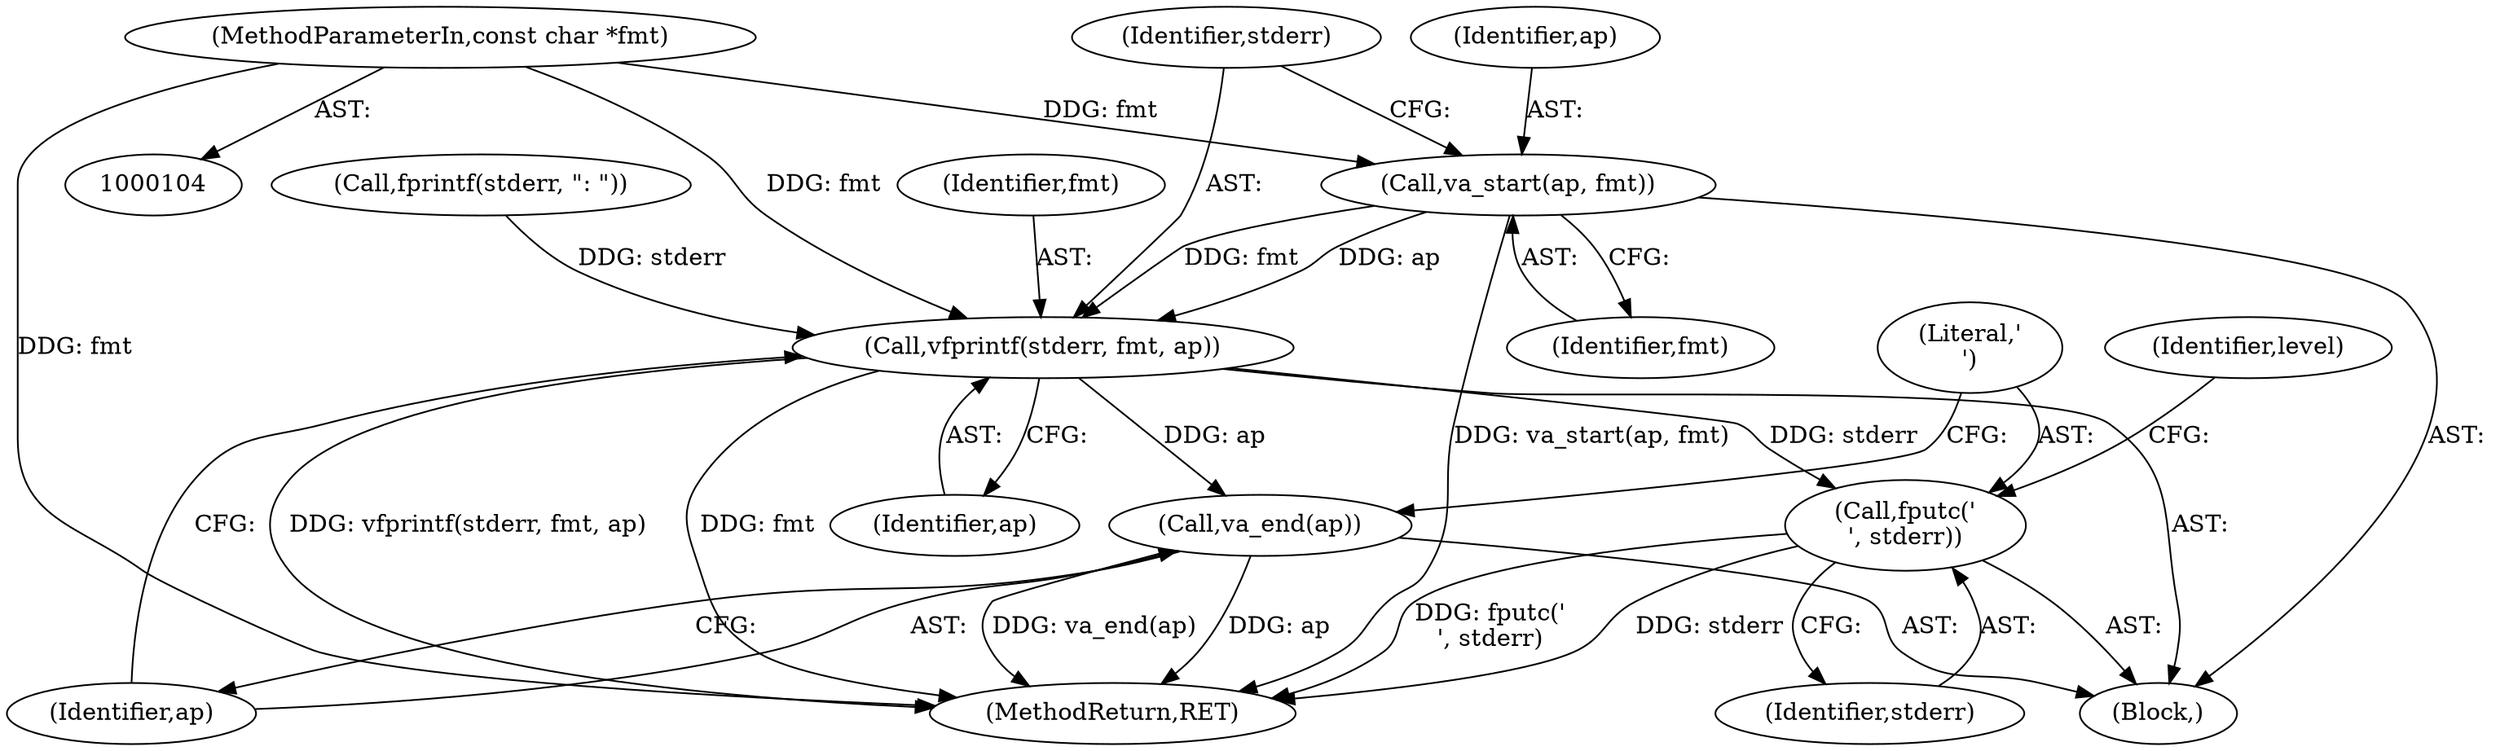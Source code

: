 digraph "0_Android_9d4853418ab2f754c2b63e091c29c5529b8b86ca_22@pointer" {
"1000107" [label="(MethodParameterIn,const char *fmt)"];
"1000284" [label="(Call,va_start(ap, fmt))"];
"1000287" [label="(Call,vfprintf(stderr, fmt, ap))"];
"1000291" [label="(Call,va_end(ap))"];
"1000293" [label="(Call,fputc('\n', stderr))"];
"1000293" [label="(Call,fputc('\n', stderr))"];
"1000281" [label="(Call,fprintf(stderr, \": \"))"];
"1000126" [label="(Block,)"];
"1000286" [label="(Identifier,fmt)"];
"1000299" [label="(Identifier,level)"];
"1000288" [label="(Identifier,stderr)"];
"1000292" [label="(Identifier,ap)"];
"1000291" [label="(Call,va_end(ap))"];
"1000285" [label="(Identifier,ap)"];
"1000287" [label="(Call,vfprintf(stderr, fmt, ap))"];
"1000290" [label="(Identifier,ap)"];
"1000107" [label="(MethodParameterIn,const char *fmt)"];
"1000284" [label="(Call,va_start(ap, fmt))"];
"1000294" [label="(Literal,'\n')"];
"1000295" [label="(Identifier,stderr)"];
"1000316" [label="(MethodReturn,RET)"];
"1000289" [label="(Identifier,fmt)"];
"1000107" -> "1000104"  [label="AST: "];
"1000107" -> "1000316"  [label="DDG: fmt"];
"1000107" -> "1000284"  [label="DDG: fmt"];
"1000107" -> "1000287"  [label="DDG: fmt"];
"1000284" -> "1000126"  [label="AST: "];
"1000284" -> "1000286"  [label="CFG: "];
"1000285" -> "1000284"  [label="AST: "];
"1000286" -> "1000284"  [label="AST: "];
"1000288" -> "1000284"  [label="CFG: "];
"1000284" -> "1000316"  [label="DDG: va_start(ap, fmt)"];
"1000284" -> "1000287"  [label="DDG: fmt"];
"1000284" -> "1000287"  [label="DDG: ap"];
"1000287" -> "1000126"  [label="AST: "];
"1000287" -> "1000290"  [label="CFG: "];
"1000288" -> "1000287"  [label="AST: "];
"1000289" -> "1000287"  [label="AST: "];
"1000290" -> "1000287"  [label="AST: "];
"1000292" -> "1000287"  [label="CFG: "];
"1000287" -> "1000316"  [label="DDG: vfprintf(stderr, fmt, ap)"];
"1000287" -> "1000316"  [label="DDG: fmt"];
"1000281" -> "1000287"  [label="DDG: stderr"];
"1000287" -> "1000291"  [label="DDG: ap"];
"1000287" -> "1000293"  [label="DDG: stderr"];
"1000291" -> "1000126"  [label="AST: "];
"1000291" -> "1000292"  [label="CFG: "];
"1000292" -> "1000291"  [label="AST: "];
"1000294" -> "1000291"  [label="CFG: "];
"1000291" -> "1000316"  [label="DDG: va_end(ap)"];
"1000291" -> "1000316"  [label="DDG: ap"];
"1000293" -> "1000126"  [label="AST: "];
"1000293" -> "1000295"  [label="CFG: "];
"1000294" -> "1000293"  [label="AST: "];
"1000295" -> "1000293"  [label="AST: "];
"1000299" -> "1000293"  [label="CFG: "];
"1000293" -> "1000316"  [label="DDG: stderr"];
"1000293" -> "1000316"  [label="DDG: fputc('\n', stderr)"];
}
